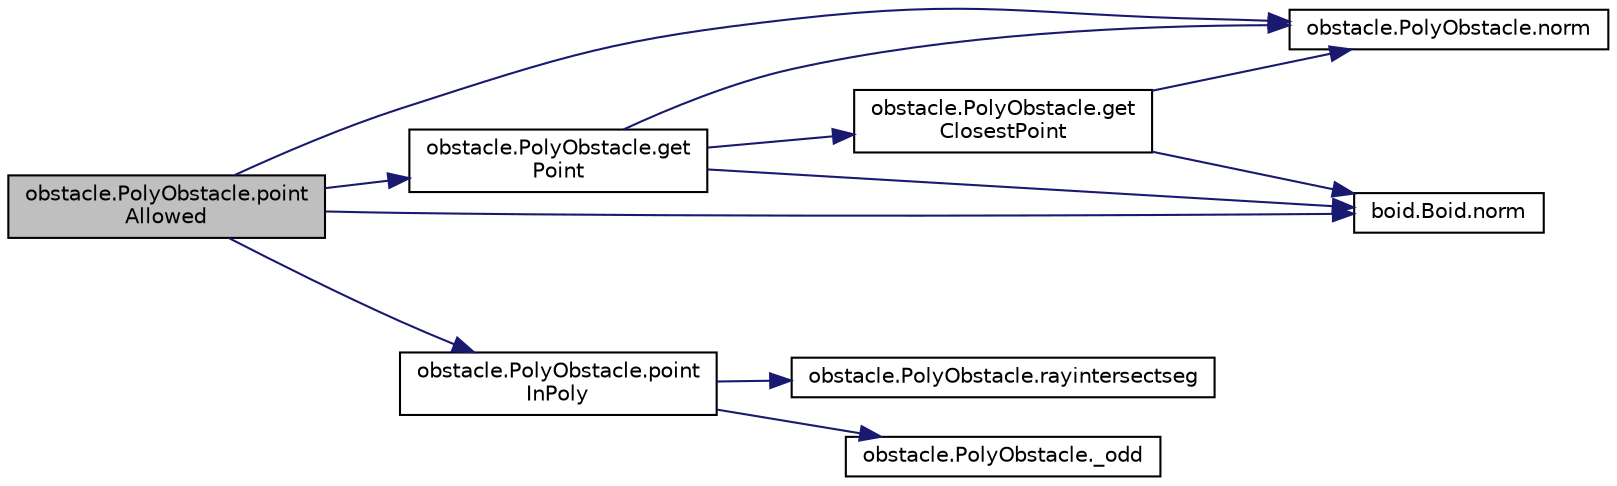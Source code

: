 digraph "obstacle.PolyObstacle.pointAllowed"
{
  edge [fontname="Helvetica",fontsize="10",labelfontname="Helvetica",labelfontsize="10"];
  node [fontname="Helvetica",fontsize="10",shape=record];
  rankdir="LR";
  Node1 [label="obstacle.PolyObstacle.point\lAllowed",height=0.2,width=0.4,color="black", fillcolor="grey75", style="filled" fontcolor="black"];
  Node1 -> Node2 [color="midnightblue",fontsize="10",style="solid",fontname="Helvetica"];
  Node2 [label="boid.Boid.norm",height=0.2,width=0.4,color="black", fillcolor="white", style="filled",URL="$classboid_1_1Boid.html#a576c57d100aa5743d610de30bf1a2b2c",tooltip="Gets the distance between two points. "];
  Node1 -> Node3 [color="midnightblue",fontsize="10",style="solid",fontname="Helvetica"];
  Node3 [label="obstacle.PolyObstacle.norm",height=0.2,width=0.4,color="black", fillcolor="white", style="filled",URL="$classobstacle_1_1PolyObstacle.html#a3392ccb4d22e752b0f150af354b16862",tooltip="Gets the Eulidean distance between p1 and p2. "];
  Node1 -> Node4 [color="midnightblue",fontsize="10",style="solid",fontname="Helvetica"];
  Node4 [label="obstacle.PolyObstacle.get\lPoint",height=0.2,width=0.4,color="black", fillcolor="white", style="filled",URL="$classobstacle_1_1PolyObstacle.html#af866b6f101194b8a8731f2394fdc247e",tooltip="Gets the closest point from the polygon to p. "];
  Node4 -> Node5 [color="midnightblue",fontsize="10",style="solid",fontname="Helvetica"];
  Node5 [label="obstacle.PolyObstacle.get\lClosestPoint",height=0.2,width=0.4,color="black", fillcolor="white", style="filled",URL="$classobstacle_1_1PolyObstacle.html#a43adce887280997dfb49067e741f54db",tooltip="Gets the closest point on line &lt;a, b&gt; to point p. "];
  Node5 -> Node2 [color="midnightblue",fontsize="10",style="solid",fontname="Helvetica"];
  Node5 -> Node3 [color="midnightblue",fontsize="10",style="solid",fontname="Helvetica"];
  Node4 -> Node2 [color="midnightblue",fontsize="10",style="solid",fontname="Helvetica"];
  Node4 -> Node3 [color="midnightblue",fontsize="10",style="solid",fontname="Helvetica"];
  Node1 -> Node6 [color="midnightblue",fontsize="10",style="solid",fontname="Helvetica"];
  Node6 [label="obstacle.PolyObstacle.point\lInPoly",height=0.2,width=0.4,color="black", fillcolor="white", style="filled",URL="$classobstacle_1_1PolyObstacle.html#a4647d9efa8fb20d7b464ee5faa8fd7f4",tooltip="Determines if a point p is inside the polygon represented by this PolyObstacle object. "];
  Node6 -> Node7 [color="midnightblue",fontsize="10",style="solid",fontname="Helvetica"];
  Node7 [label="obstacle.PolyObstacle._odd",height=0.2,width=0.4,color="black", fillcolor="white", style="filled",URL="$classobstacle_1_1PolyObstacle.html#a8b8aafe403fc9f242a176887e558723a",tooltip="Determines if an integer, x, is odd. "];
  Node6 -> Node8 [color="midnightblue",fontsize="10",style="solid",fontname="Helvetica"];
  Node8 [label="obstacle.PolyObstacle.rayintersectseg",height=0.2,width=0.4,color="black", fillcolor="white", style="filled",URL="$classobstacle_1_1PolyObstacle.html#a646f5fc4ba3e67c98c2313f4493b6a08",tooltip="Determines if a ray from point p intersects with an edge, edge. "];
}
